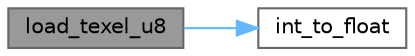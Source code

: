 digraph "load_texel_u8"
{
 // LATEX_PDF_SIZE
  bgcolor="transparent";
  edge [fontname=Helvetica,fontsize=10,labelfontname=Helvetica,labelfontsize=10];
  node [fontname=Helvetica,fontsize=10,shape=box,height=0.2,width=0.4];
  rankdir="LR";
  Node1 [id="Node000001",label="load_texel_u8",height=0.2,width=0.4,color="gray40", fillcolor="grey60", style="filled", fontcolor="black",tooltip="Load a 8-bit UNORM texel from a data array."];
  Node1 -> Node2 [id="edge1_Node000001_Node000002",color="steelblue1",style="solid",tooltip=" "];
  Node2 [id="Node000002",label="int_to_float",height=0.2,width=0.4,color="grey40", fillcolor="white", style="filled",URL="$astcenc__vecmathlib__avx2__8_8h.html#a3a2ce0fb403294db7fe126a6b3e87ab7",tooltip="Return a float value for an integer vector."];
}
